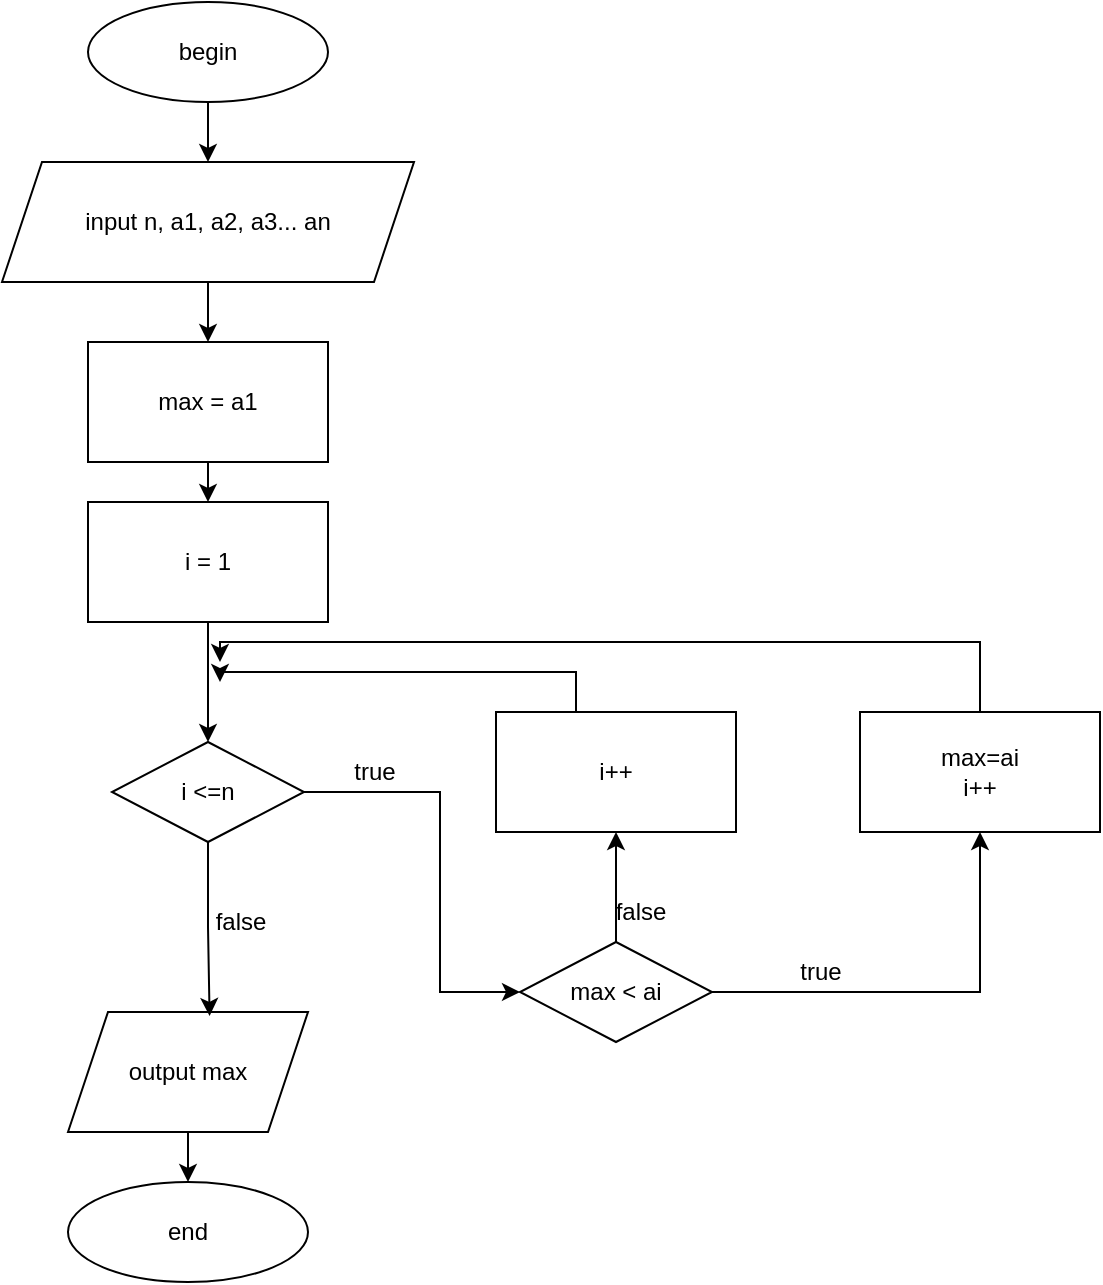 <mxfile version="20.3.0" type="device"><diagram id="C5RBs43oDa-KdzZeNtuy" name="Page-1"><mxGraphModel dx="1038" dy="641" grid="1" gridSize="10" guides="1" tooltips="1" connect="1" arrows="1" fold="1" page="1" pageScale="1" pageWidth="827" pageHeight="1169" math="0" shadow="0"><root><mxCell id="WIyWlLk6GJQsqaUBKTNV-0"/><mxCell id="WIyWlLk6GJQsqaUBKTNV-1" parent="WIyWlLk6GJQsqaUBKTNV-0"/><mxCell id="USGbyiiXE79vX9SSj5u_-4" style="edgeStyle=orthogonalEdgeStyle;rounded=0;orthogonalLoop=1;jettySize=auto;html=1;" parent="WIyWlLk6GJQsqaUBKTNV-1" source="USGbyiiXE79vX9SSj5u_-0" target="USGbyiiXE79vX9SSj5u_-2" edge="1"><mxGeometry relative="1" as="geometry"/></mxCell><mxCell id="USGbyiiXE79vX9SSj5u_-0" value="begin" style="ellipse;whiteSpace=wrap;html=1;" parent="WIyWlLk6GJQsqaUBKTNV-1" vertex="1"><mxGeometry x="294" y="80" width="120" height="50" as="geometry"/></mxCell><mxCell id="USGbyiiXE79vX9SSj5u_-1" value="end" style="ellipse;whiteSpace=wrap;html=1;" parent="WIyWlLk6GJQsqaUBKTNV-1" vertex="1"><mxGeometry x="284" y="670" width="120" height="50" as="geometry"/></mxCell><mxCell id="USGbyiiXE79vX9SSj5u_-15" style="edgeStyle=orthogonalEdgeStyle;rounded=0;orthogonalLoop=1;jettySize=auto;html=1;entryX=0.5;entryY=0;entryDx=0;entryDy=0;" parent="WIyWlLk6GJQsqaUBKTNV-1" source="USGbyiiXE79vX9SSj5u_-2" target="USGbyiiXE79vX9SSj5u_-8" edge="1"><mxGeometry relative="1" as="geometry"/></mxCell><mxCell id="USGbyiiXE79vX9SSj5u_-2" value="input n,&amp;nbsp;a1, a2, a3... an" style="shape=parallelogram;perimeter=parallelogramPerimeter;whiteSpace=wrap;html=1;fixedSize=1;" parent="WIyWlLk6GJQsqaUBKTNV-1" vertex="1"><mxGeometry x="251" y="160" width="206" height="60" as="geometry"/></mxCell><mxCell id="USGbyiiXE79vX9SSj5u_-6" style="edgeStyle=orthogonalEdgeStyle;rounded=0;orthogonalLoop=1;jettySize=auto;html=1;entryX=0.5;entryY=0;entryDx=0;entryDy=0;" parent="WIyWlLk6GJQsqaUBKTNV-1" source="USGbyiiXE79vX9SSj5u_-3" target="USGbyiiXE79vX9SSj5u_-1" edge="1"><mxGeometry relative="1" as="geometry"/></mxCell><mxCell id="USGbyiiXE79vX9SSj5u_-3" value="output max" style="shape=parallelogram;perimeter=parallelogramPerimeter;whiteSpace=wrap;html=1;fixedSize=1;" parent="WIyWlLk6GJQsqaUBKTNV-1" vertex="1"><mxGeometry x="284" y="585" width="120" height="60" as="geometry"/></mxCell><mxCell id="USGbyiiXE79vX9SSj5u_-16" style="edgeStyle=orthogonalEdgeStyle;rounded=0;orthogonalLoop=1;jettySize=auto;html=1;entryX=0.5;entryY=0;entryDx=0;entryDy=0;" parent="WIyWlLk6GJQsqaUBKTNV-1" source="USGbyiiXE79vX9SSj5u_-8" edge="1"><mxGeometry relative="1" as="geometry"><mxPoint x="354" y="330" as="targetPoint"/></mxGeometry></mxCell><mxCell id="USGbyiiXE79vX9SSj5u_-8" value="max = a1" style="rounded=0;whiteSpace=wrap;html=1;" parent="WIyWlLk6GJQsqaUBKTNV-1" vertex="1"><mxGeometry x="294" y="250" width="120" height="60" as="geometry"/></mxCell><mxCell id="USGbyiiXE79vX9SSj5u_-25" value="" style="edgeStyle=orthogonalEdgeStyle;rounded=0;orthogonalLoop=1;jettySize=auto;html=1;" parent="WIyWlLk6GJQsqaUBKTNV-1" source="USGbyiiXE79vX9SSj5u_-21" target="USGbyiiXE79vX9SSj5u_-24" edge="1"><mxGeometry relative="1" as="geometry"><Array as="points"><mxPoint x="470" y="475"/><mxPoint x="470" y="575"/></Array></mxGeometry></mxCell><mxCell id="USGbyiiXE79vX9SSj5u_-32" style="edgeStyle=orthogonalEdgeStyle;rounded=0;orthogonalLoop=1;jettySize=auto;html=1;exitX=0.5;exitY=1;exitDx=0;exitDy=0;entryX=0.59;entryY=0.033;entryDx=0;entryDy=0;entryPerimeter=0;" parent="WIyWlLk6GJQsqaUBKTNV-1" source="USGbyiiXE79vX9SSj5u_-21" target="USGbyiiXE79vX9SSj5u_-3" edge="1"><mxGeometry relative="1" as="geometry"><mxPoint x="354" y="640" as="targetPoint"/></mxGeometry></mxCell><mxCell id="USGbyiiXE79vX9SSj5u_-21" value="i &amp;lt;=n" style="rhombus;whiteSpace=wrap;html=1;" parent="WIyWlLk6GJQsqaUBKTNV-1" vertex="1"><mxGeometry x="306" y="450" width="96" height="50" as="geometry"/></mxCell><mxCell id="USGbyiiXE79vX9SSj5u_-23" style="edgeStyle=orthogonalEdgeStyle;rounded=0;orthogonalLoop=1;jettySize=auto;html=1;exitX=0.5;exitY=1;exitDx=0;exitDy=0;entryX=0.5;entryY=0;entryDx=0;entryDy=0;" parent="WIyWlLk6GJQsqaUBKTNV-1" source="USGbyiiXE79vX9SSj5u_-22" target="USGbyiiXE79vX9SSj5u_-21" edge="1"><mxGeometry relative="1" as="geometry"/></mxCell><mxCell id="USGbyiiXE79vX9SSj5u_-22" value="i = 1" style="rounded=0;whiteSpace=wrap;html=1;" parent="WIyWlLk6GJQsqaUBKTNV-1" vertex="1"><mxGeometry x="294" y="330" width="120" height="60" as="geometry"/></mxCell><mxCell id="USGbyiiXE79vX9SSj5u_-27" value="" style="edgeStyle=orthogonalEdgeStyle;rounded=0;orthogonalLoop=1;jettySize=auto;html=1;" parent="WIyWlLk6GJQsqaUBKTNV-1" source="USGbyiiXE79vX9SSj5u_-24" target="USGbyiiXE79vX9SSj5u_-26" edge="1"><mxGeometry relative="1" as="geometry"/></mxCell><mxCell id="dMs6dpEjyuGfhi70Q3Rr-1" value="" style="edgeStyle=orthogonalEdgeStyle;rounded=0;orthogonalLoop=1;jettySize=auto;html=1;" parent="WIyWlLk6GJQsqaUBKTNV-1" source="USGbyiiXE79vX9SSj5u_-24" target="dMs6dpEjyuGfhi70Q3Rr-0" edge="1"><mxGeometry relative="1" as="geometry"/></mxCell><mxCell id="USGbyiiXE79vX9SSj5u_-24" value="max &amp;lt; ai" style="rhombus;whiteSpace=wrap;html=1;" parent="WIyWlLk6GJQsqaUBKTNV-1" vertex="1"><mxGeometry x="510" y="550" width="96" height="50" as="geometry"/></mxCell><mxCell id="dMs6dpEjyuGfhi70Q3Rr-3" style="edgeStyle=orthogonalEdgeStyle;rounded=0;orthogonalLoop=1;jettySize=auto;html=1;" parent="WIyWlLk6GJQsqaUBKTNV-1" source="USGbyiiXE79vX9SSj5u_-26" edge="1"><mxGeometry relative="1" as="geometry"><mxPoint x="360" y="410" as="targetPoint"/><Array as="points"><mxPoint x="740" y="400"/><mxPoint x="360" y="400"/></Array></mxGeometry></mxCell><mxCell id="USGbyiiXE79vX9SSj5u_-26" value="max=ai&lt;br&gt;i++" style="whiteSpace=wrap;html=1;" parent="WIyWlLk6GJQsqaUBKTNV-1" vertex="1"><mxGeometry x="680" y="435" width="120" height="60" as="geometry"/></mxCell><mxCell id="USGbyiiXE79vX9SSj5u_-30" value="true" style="text;html=1;resizable=0;autosize=1;align=center;verticalAlign=middle;points=[];fillColor=none;strokeColor=none;rounded=0;" parent="WIyWlLk6GJQsqaUBKTNV-1" vertex="1"><mxGeometry x="417" y="450" width="40" height="30" as="geometry"/></mxCell><mxCell id="USGbyiiXE79vX9SSj5u_-31" value="false" style="text;html=1;resizable=0;autosize=1;align=center;verticalAlign=middle;points=[];fillColor=none;strokeColor=none;rounded=0;" parent="WIyWlLk6GJQsqaUBKTNV-1" vertex="1"><mxGeometry x="345" y="525" width="50" height="30" as="geometry"/></mxCell><mxCell id="dMs6dpEjyuGfhi70Q3Rr-6" style="edgeStyle=orthogonalEdgeStyle;rounded=0;orthogonalLoop=1;jettySize=auto;html=1;exitX=0.5;exitY=0;exitDx=0;exitDy=0;" parent="WIyWlLk6GJQsqaUBKTNV-1" source="dMs6dpEjyuGfhi70Q3Rr-0" edge="1"><mxGeometry relative="1" as="geometry"><mxPoint x="360" y="420" as="targetPoint"/><Array as="points"><mxPoint x="538" y="415"/><mxPoint x="360" y="415"/></Array></mxGeometry></mxCell><mxCell id="dMs6dpEjyuGfhi70Q3Rr-0" value="i++" style="whiteSpace=wrap;html=1;" parent="WIyWlLk6GJQsqaUBKTNV-1" vertex="1"><mxGeometry x="498" y="435" width="120" height="60" as="geometry"/></mxCell><mxCell id="dMs6dpEjyuGfhi70Q3Rr-4" value="true" style="text;html=1;resizable=0;autosize=1;align=center;verticalAlign=middle;points=[];fillColor=none;strokeColor=none;rounded=0;" parent="WIyWlLk6GJQsqaUBKTNV-1" vertex="1"><mxGeometry x="640" y="550" width="40" height="30" as="geometry"/></mxCell><mxCell id="dMs6dpEjyuGfhi70Q3Rr-5" value="false&lt;br&gt;" style="text;html=1;resizable=0;autosize=1;align=center;verticalAlign=middle;points=[];fillColor=none;strokeColor=none;rounded=0;" parent="WIyWlLk6GJQsqaUBKTNV-1" vertex="1"><mxGeometry x="545" y="520" width="50" height="30" as="geometry"/></mxCell></root></mxGraphModel></diagram></mxfile>